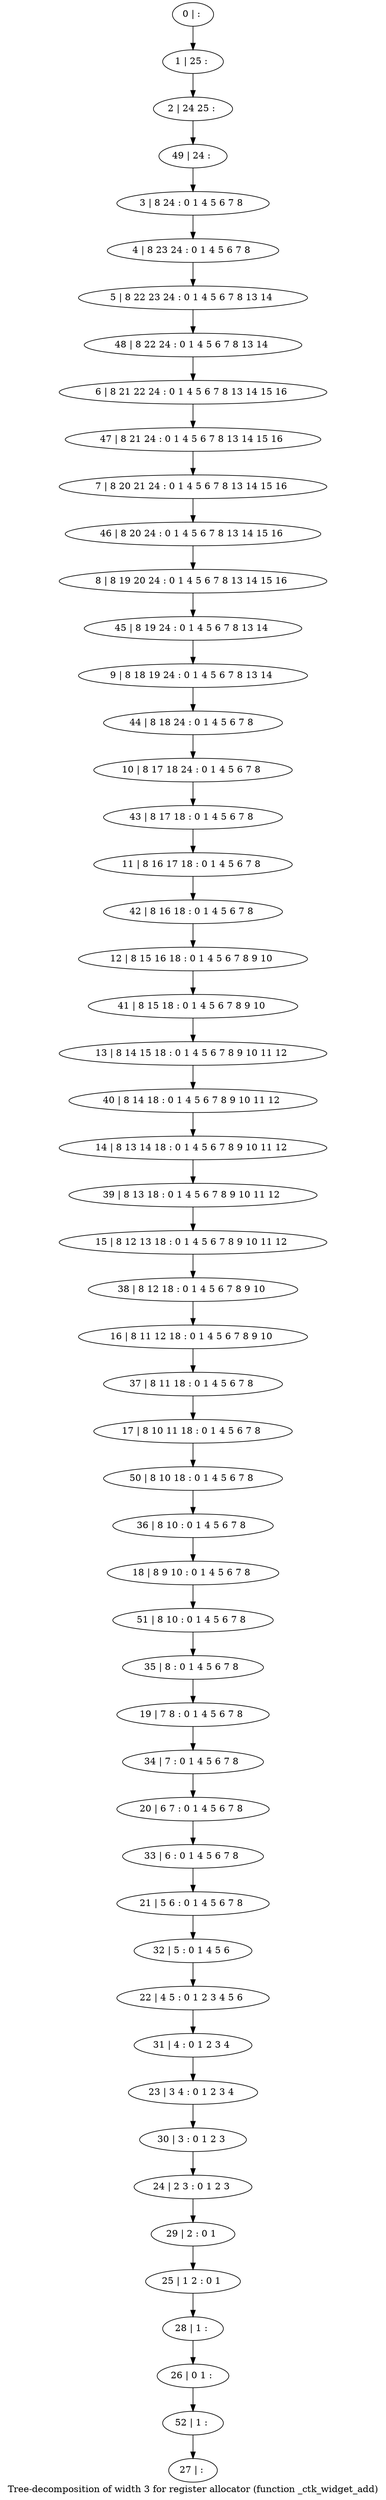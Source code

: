 digraph G {
graph [label="Tree-decomposition of width 3 for register allocator (function _ctk_widget_add)"]
0[label="0 | : "];
1[label="1 | 25 : "];
2[label="2 | 24 25 : "];
3[label="3 | 8 24 : 0 1 4 5 6 7 8 "];
4[label="4 | 8 23 24 : 0 1 4 5 6 7 8 "];
5[label="5 | 8 22 23 24 : 0 1 4 5 6 7 8 13 14 "];
6[label="6 | 8 21 22 24 : 0 1 4 5 6 7 8 13 14 15 16 "];
7[label="7 | 8 20 21 24 : 0 1 4 5 6 7 8 13 14 15 16 "];
8[label="8 | 8 19 20 24 : 0 1 4 5 6 7 8 13 14 15 16 "];
9[label="9 | 8 18 19 24 : 0 1 4 5 6 7 8 13 14 "];
10[label="10 | 8 17 18 24 : 0 1 4 5 6 7 8 "];
11[label="11 | 8 16 17 18 : 0 1 4 5 6 7 8 "];
12[label="12 | 8 15 16 18 : 0 1 4 5 6 7 8 9 10 "];
13[label="13 | 8 14 15 18 : 0 1 4 5 6 7 8 9 10 11 12 "];
14[label="14 | 8 13 14 18 : 0 1 4 5 6 7 8 9 10 11 12 "];
15[label="15 | 8 12 13 18 : 0 1 4 5 6 7 8 9 10 11 12 "];
16[label="16 | 8 11 12 18 : 0 1 4 5 6 7 8 9 10 "];
17[label="17 | 8 10 11 18 : 0 1 4 5 6 7 8 "];
18[label="18 | 8 9 10 : 0 1 4 5 6 7 8 "];
19[label="19 | 7 8 : 0 1 4 5 6 7 8 "];
20[label="20 | 6 7 : 0 1 4 5 6 7 8 "];
21[label="21 | 5 6 : 0 1 4 5 6 7 8 "];
22[label="22 | 4 5 : 0 1 2 3 4 5 6 "];
23[label="23 | 3 4 : 0 1 2 3 4 "];
24[label="24 | 2 3 : 0 1 2 3 "];
25[label="25 | 1 2 : 0 1 "];
26[label="26 | 0 1 : "];
27[label="27 | : "];
28[label="28 | 1 : "];
29[label="29 | 2 : 0 1 "];
30[label="30 | 3 : 0 1 2 3 "];
31[label="31 | 4 : 0 1 2 3 4 "];
32[label="32 | 5 : 0 1 4 5 6 "];
33[label="33 | 6 : 0 1 4 5 6 7 8 "];
34[label="34 | 7 : 0 1 4 5 6 7 8 "];
35[label="35 | 8 : 0 1 4 5 6 7 8 "];
36[label="36 | 8 10 : 0 1 4 5 6 7 8 "];
37[label="37 | 8 11 18 : 0 1 4 5 6 7 8 "];
38[label="38 | 8 12 18 : 0 1 4 5 6 7 8 9 10 "];
39[label="39 | 8 13 18 : 0 1 4 5 6 7 8 9 10 11 12 "];
40[label="40 | 8 14 18 : 0 1 4 5 6 7 8 9 10 11 12 "];
41[label="41 | 8 15 18 : 0 1 4 5 6 7 8 9 10 "];
42[label="42 | 8 16 18 : 0 1 4 5 6 7 8 "];
43[label="43 | 8 17 18 : 0 1 4 5 6 7 8 "];
44[label="44 | 8 18 24 : 0 1 4 5 6 7 8 "];
45[label="45 | 8 19 24 : 0 1 4 5 6 7 8 13 14 "];
46[label="46 | 8 20 24 : 0 1 4 5 6 7 8 13 14 15 16 "];
47[label="47 | 8 21 24 : 0 1 4 5 6 7 8 13 14 15 16 "];
48[label="48 | 8 22 24 : 0 1 4 5 6 7 8 13 14 "];
49[label="49 | 24 : "];
50[label="50 | 8 10 18 : 0 1 4 5 6 7 8 "];
51[label="51 | 8 10 : 0 1 4 5 6 7 8 "];
52[label="52 | 1 : "];
0->1 ;
1->2 ;
3->4 ;
4->5 ;
28->26 ;
25->28 ;
29->25 ;
24->29 ;
30->24 ;
23->30 ;
31->23 ;
22->31 ;
32->22 ;
21->32 ;
33->21 ;
20->33 ;
34->20 ;
19->34 ;
35->19 ;
36->18 ;
37->17 ;
16->37 ;
38->16 ;
15->38 ;
39->15 ;
14->39 ;
40->14 ;
13->40 ;
41->13 ;
12->41 ;
42->12 ;
11->42 ;
43->11 ;
10->43 ;
44->10 ;
9->44 ;
45->9 ;
8->45 ;
46->8 ;
7->46 ;
47->7 ;
6->47 ;
48->6 ;
5->48 ;
49->3 ;
2->49 ;
50->36 ;
17->50 ;
51->35 ;
18->51 ;
52->27 ;
26->52 ;
}

